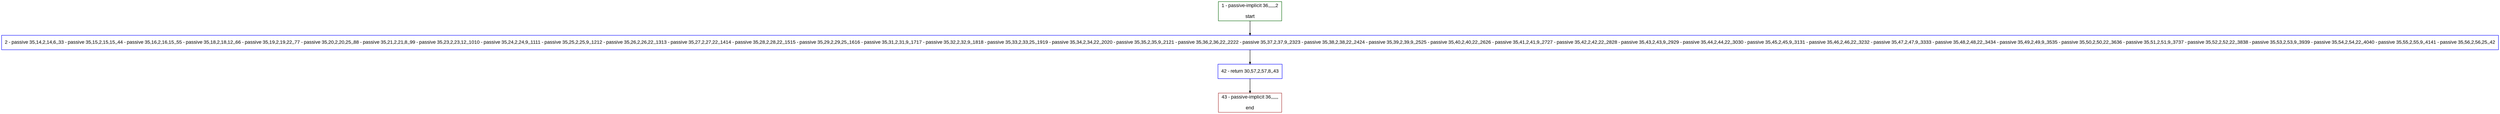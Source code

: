 digraph "" {
  graph [bgcolor="white", fillcolor="#FFFFCC", pack="true", packmode="clust", fontname="Arial", label="", fontsize="12", compound="true", style="rounded,filled"];
  node [node_initialized="no", fillcolor="white", fontname="Arial", label="", color="grey", fontsize="12", fixedsize="false", compound="true", shape="rectangle", style="filled"];
  edge [arrowtail="none", lhead="", fontcolor="black", fontname="Arial", label="", color="black", fontsize="12", arrowhead="normal", arrowsize="0.5", compound="true", ltail="", dir="forward"];
  __N1 [fillcolor="#ffffff", label="2 - passive 35,14,2,14,6,,33 - passive 35,15,2,15,15,,44 - passive 35,16,2,16,15,,55 - passive 35,18,2,18,12,,66 - passive 35,19,2,19,22,,77 - passive 35,20,2,20,25,,88 - passive 35,21,2,21,8,,99 - passive 35,23,2,23,12,,1010 - passive 35,24,2,24,9,,1111 - passive 35,25,2,25,9,,1212 - passive 35,26,2,26,22,,1313 - passive 35,27,2,27,22,,1414 - passive 35,28,2,28,22,,1515 - passive 35,29,2,29,25,,1616 - passive 35,31,2,31,9,,1717 - passive 35,32,2,32,9,,1818 - passive 35,33,2,33,25,,1919 - passive 35,34,2,34,22,,2020 - passive 35,35,2,35,9,,2121 - passive 35,36,2,36,22,,2222 - passive 35,37,2,37,9,,2323 - passive 35,38,2,38,22,,2424 - passive 35,39,2,39,9,,2525 - passive 35,40,2,40,22,,2626 - passive 35,41,2,41,9,,2727 - passive 35,42,2,42,22,,2828 - passive 35,43,2,43,9,,2929 - passive 35,44,2,44,22,,3030 - passive 35,45,2,45,9,,3131 - passive 35,46,2,46,22,,3232 - passive 35,47,2,47,9,,3333 - passive 35,48,2,48,22,,3434 - passive 35,49,2,49,9,,3535 - passive 35,50,2,50,22,,3636 - passive 35,51,2,51,9,,3737 - passive 35,52,2,52,22,,3838 - passive 35,53,2,53,9,,3939 - passive 35,54,2,54,22,,4040 - passive 35,55,2,55,9,,4141 - passive 35,56,2,56,25,,42", color="#0000ff", shape="box", style="filled"];
  __N2 [fillcolor="#ffffff", label="1 - passive-implicit 36,,,,,,2\n\nstart", color="#006400", shape="box", style="filled"];
  __N3 [fillcolor="#ffffff", label="42 - return 30,57,2,57,8,,43", color="#0000ff", shape="box", style="filled"];
  __N4 [fillcolor="#ffffff", label="43 - passive-implicit 36,,,,,,\n\nend", color="#a52a2a", shape="box", style="filled"];
  __N2 -> __N1 [arrowtail="none", color="#000000", label="", arrowhead="normal", dir="forward"];
  __N1 -> __N3 [arrowtail="none", color="#000000", label="", arrowhead="normal", dir="forward"];
  __N3 -> __N4 [arrowtail="none", color="#000000", label="", arrowhead="normal", dir="forward"];
}
